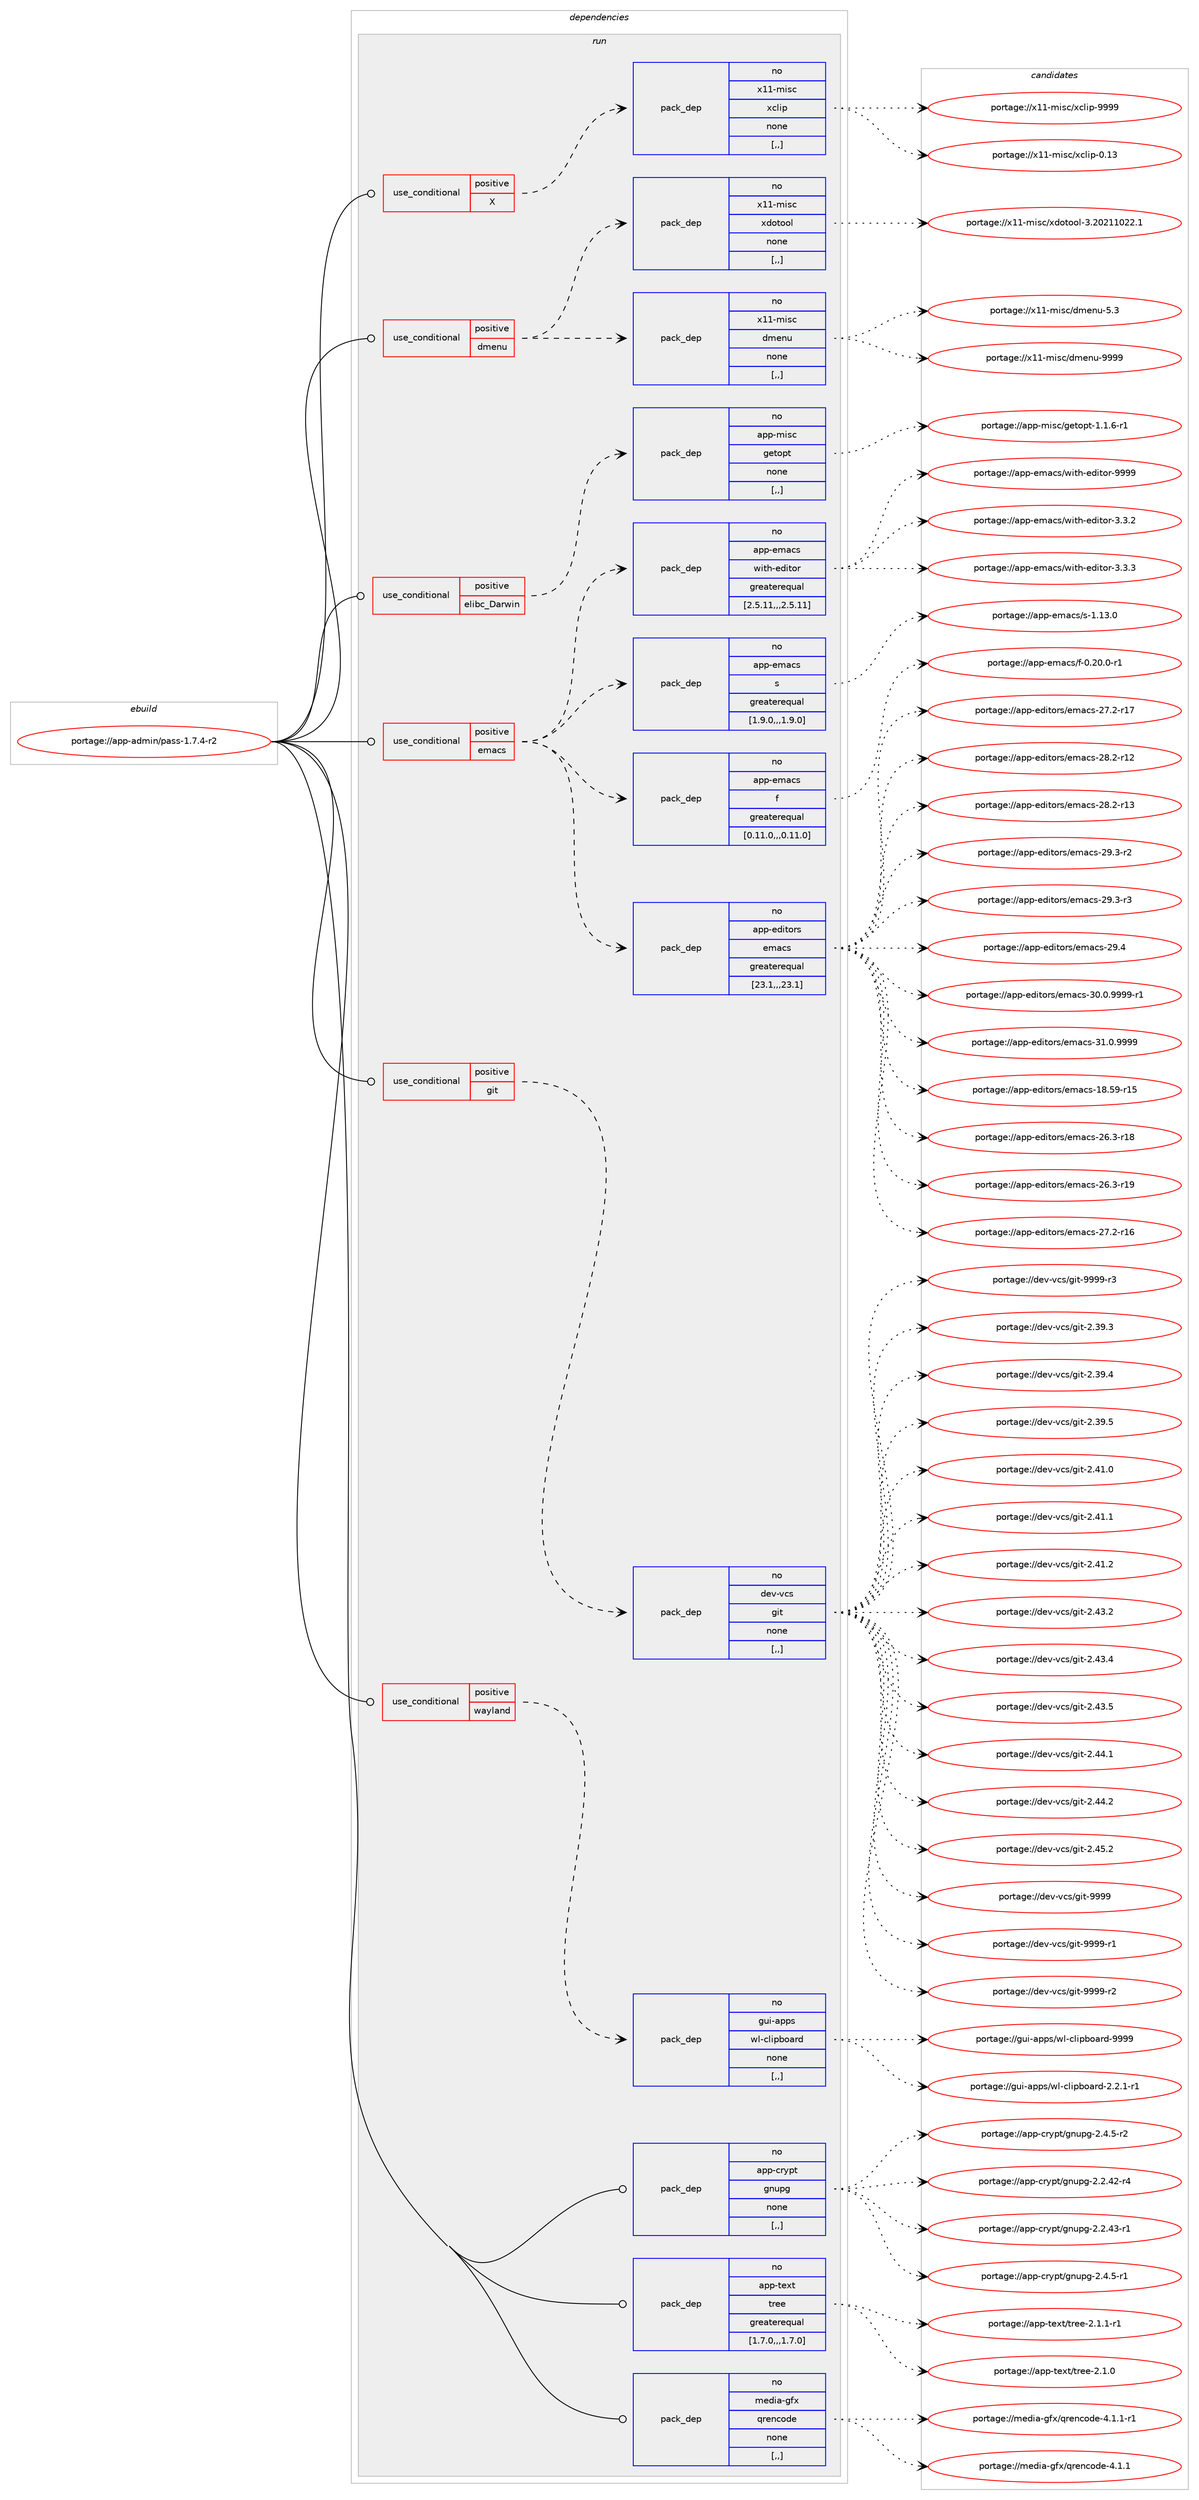 digraph prolog {

# *************
# Graph options
# *************

newrank=true;
concentrate=true;
compound=true;
graph [rankdir=LR,fontname=Helvetica,fontsize=10,ranksep=1.5];#, ranksep=2.5, nodesep=0.2];
edge  [arrowhead=vee];
node  [fontname=Helvetica,fontsize=10];

# **********
# The ebuild
# **********

subgraph cluster_leftcol {
color=gray;
rank=same;
label=<<i>ebuild</i>>;
id [label="portage://app-admin/pass-1.7.4-r2", color=red, width=4, href="../app-admin/pass-1.7.4-r2.svg"];
}

# ****************
# The dependencies
# ****************

subgraph cluster_midcol {
color=gray;
label=<<i>dependencies</i>>;
subgraph cluster_compile {
fillcolor="#eeeeee";
style=filled;
label=<<i>compile</i>>;
}
subgraph cluster_compileandrun {
fillcolor="#eeeeee";
style=filled;
label=<<i>compile and run</i>>;
}
subgraph cluster_run {
fillcolor="#eeeeee";
style=filled;
label=<<i>run</i>>;
subgraph cond700 {
dependency3302 [label=<<TABLE BORDER="0" CELLBORDER="1" CELLSPACING="0" CELLPADDING="4"><TR><TD ROWSPAN="3" CELLPADDING="10">use_conditional</TD></TR><TR><TD>positive</TD></TR><TR><TD>X</TD></TR></TABLE>>, shape=none, color=red];
subgraph pack2586 {
dependency3303 [label=<<TABLE BORDER="0" CELLBORDER="1" CELLSPACING="0" CELLPADDING="4" WIDTH="220"><TR><TD ROWSPAN="6" CELLPADDING="30">pack_dep</TD></TR><TR><TD WIDTH="110">no</TD></TR><TR><TD>x11-misc</TD></TR><TR><TD>xclip</TD></TR><TR><TD>none</TD></TR><TR><TD>[,,]</TD></TR></TABLE>>, shape=none, color=blue];
}
dependency3302:e -> dependency3303:w [weight=20,style="dashed",arrowhead="vee"];
}
id:e -> dependency3302:w [weight=20,style="solid",arrowhead="odot"];
subgraph cond701 {
dependency3304 [label=<<TABLE BORDER="0" CELLBORDER="1" CELLSPACING="0" CELLPADDING="4"><TR><TD ROWSPAN="3" CELLPADDING="10">use_conditional</TD></TR><TR><TD>positive</TD></TR><TR><TD>dmenu</TD></TR></TABLE>>, shape=none, color=red];
subgraph pack2587 {
dependency3305 [label=<<TABLE BORDER="0" CELLBORDER="1" CELLSPACING="0" CELLPADDING="4" WIDTH="220"><TR><TD ROWSPAN="6" CELLPADDING="30">pack_dep</TD></TR><TR><TD WIDTH="110">no</TD></TR><TR><TD>x11-misc</TD></TR><TR><TD>dmenu</TD></TR><TR><TD>none</TD></TR><TR><TD>[,,]</TD></TR></TABLE>>, shape=none, color=blue];
}
dependency3304:e -> dependency3305:w [weight=20,style="dashed",arrowhead="vee"];
subgraph pack2588 {
dependency3306 [label=<<TABLE BORDER="0" CELLBORDER="1" CELLSPACING="0" CELLPADDING="4" WIDTH="220"><TR><TD ROWSPAN="6" CELLPADDING="30">pack_dep</TD></TR><TR><TD WIDTH="110">no</TD></TR><TR><TD>x11-misc</TD></TR><TR><TD>xdotool</TD></TR><TR><TD>none</TD></TR><TR><TD>[,,]</TD></TR></TABLE>>, shape=none, color=blue];
}
dependency3304:e -> dependency3306:w [weight=20,style="dashed",arrowhead="vee"];
}
id:e -> dependency3304:w [weight=20,style="solid",arrowhead="odot"];
subgraph cond702 {
dependency3307 [label=<<TABLE BORDER="0" CELLBORDER="1" CELLSPACING="0" CELLPADDING="4"><TR><TD ROWSPAN="3" CELLPADDING="10">use_conditional</TD></TR><TR><TD>positive</TD></TR><TR><TD>elibc_Darwin</TD></TR></TABLE>>, shape=none, color=red];
subgraph pack2589 {
dependency3308 [label=<<TABLE BORDER="0" CELLBORDER="1" CELLSPACING="0" CELLPADDING="4" WIDTH="220"><TR><TD ROWSPAN="6" CELLPADDING="30">pack_dep</TD></TR><TR><TD WIDTH="110">no</TD></TR><TR><TD>app-misc</TD></TR><TR><TD>getopt</TD></TR><TR><TD>none</TD></TR><TR><TD>[,,]</TD></TR></TABLE>>, shape=none, color=blue];
}
dependency3307:e -> dependency3308:w [weight=20,style="dashed",arrowhead="vee"];
}
id:e -> dependency3307:w [weight=20,style="solid",arrowhead="odot"];
subgraph cond703 {
dependency3309 [label=<<TABLE BORDER="0" CELLBORDER="1" CELLSPACING="0" CELLPADDING="4"><TR><TD ROWSPAN="3" CELLPADDING="10">use_conditional</TD></TR><TR><TD>positive</TD></TR><TR><TD>emacs</TD></TR></TABLE>>, shape=none, color=red];
subgraph pack2590 {
dependency3310 [label=<<TABLE BORDER="0" CELLBORDER="1" CELLSPACING="0" CELLPADDING="4" WIDTH="220"><TR><TD ROWSPAN="6" CELLPADDING="30">pack_dep</TD></TR><TR><TD WIDTH="110">no</TD></TR><TR><TD>app-editors</TD></TR><TR><TD>emacs</TD></TR><TR><TD>greaterequal</TD></TR><TR><TD>[23.1,,,23.1]</TD></TR></TABLE>>, shape=none, color=blue];
}
dependency3309:e -> dependency3310:w [weight=20,style="dashed",arrowhead="vee"];
subgraph pack2591 {
dependency3311 [label=<<TABLE BORDER="0" CELLBORDER="1" CELLSPACING="0" CELLPADDING="4" WIDTH="220"><TR><TD ROWSPAN="6" CELLPADDING="30">pack_dep</TD></TR><TR><TD WIDTH="110">no</TD></TR><TR><TD>app-emacs</TD></TR><TR><TD>f</TD></TR><TR><TD>greaterequal</TD></TR><TR><TD>[0.11.0,,,0.11.0]</TD></TR></TABLE>>, shape=none, color=blue];
}
dependency3309:e -> dependency3311:w [weight=20,style="dashed",arrowhead="vee"];
subgraph pack2592 {
dependency3312 [label=<<TABLE BORDER="0" CELLBORDER="1" CELLSPACING="0" CELLPADDING="4" WIDTH="220"><TR><TD ROWSPAN="6" CELLPADDING="30">pack_dep</TD></TR><TR><TD WIDTH="110">no</TD></TR><TR><TD>app-emacs</TD></TR><TR><TD>s</TD></TR><TR><TD>greaterequal</TD></TR><TR><TD>[1.9.0,,,1.9.0]</TD></TR></TABLE>>, shape=none, color=blue];
}
dependency3309:e -> dependency3312:w [weight=20,style="dashed",arrowhead="vee"];
subgraph pack2593 {
dependency3313 [label=<<TABLE BORDER="0" CELLBORDER="1" CELLSPACING="0" CELLPADDING="4" WIDTH="220"><TR><TD ROWSPAN="6" CELLPADDING="30">pack_dep</TD></TR><TR><TD WIDTH="110">no</TD></TR><TR><TD>app-emacs</TD></TR><TR><TD>with-editor</TD></TR><TR><TD>greaterequal</TD></TR><TR><TD>[2.5.11,,,2.5.11]</TD></TR></TABLE>>, shape=none, color=blue];
}
dependency3309:e -> dependency3313:w [weight=20,style="dashed",arrowhead="vee"];
}
id:e -> dependency3309:w [weight=20,style="solid",arrowhead="odot"];
subgraph cond704 {
dependency3314 [label=<<TABLE BORDER="0" CELLBORDER="1" CELLSPACING="0" CELLPADDING="4"><TR><TD ROWSPAN="3" CELLPADDING="10">use_conditional</TD></TR><TR><TD>positive</TD></TR><TR><TD>git</TD></TR></TABLE>>, shape=none, color=red];
subgraph pack2594 {
dependency3315 [label=<<TABLE BORDER="0" CELLBORDER="1" CELLSPACING="0" CELLPADDING="4" WIDTH="220"><TR><TD ROWSPAN="6" CELLPADDING="30">pack_dep</TD></TR><TR><TD WIDTH="110">no</TD></TR><TR><TD>dev-vcs</TD></TR><TR><TD>git</TD></TR><TR><TD>none</TD></TR><TR><TD>[,,]</TD></TR></TABLE>>, shape=none, color=blue];
}
dependency3314:e -> dependency3315:w [weight=20,style="dashed",arrowhead="vee"];
}
id:e -> dependency3314:w [weight=20,style="solid",arrowhead="odot"];
subgraph cond705 {
dependency3316 [label=<<TABLE BORDER="0" CELLBORDER="1" CELLSPACING="0" CELLPADDING="4"><TR><TD ROWSPAN="3" CELLPADDING="10">use_conditional</TD></TR><TR><TD>positive</TD></TR><TR><TD>wayland</TD></TR></TABLE>>, shape=none, color=red];
subgraph pack2595 {
dependency3317 [label=<<TABLE BORDER="0" CELLBORDER="1" CELLSPACING="0" CELLPADDING="4" WIDTH="220"><TR><TD ROWSPAN="6" CELLPADDING="30">pack_dep</TD></TR><TR><TD WIDTH="110">no</TD></TR><TR><TD>gui-apps</TD></TR><TR><TD>wl-clipboard</TD></TR><TR><TD>none</TD></TR><TR><TD>[,,]</TD></TR></TABLE>>, shape=none, color=blue];
}
dependency3316:e -> dependency3317:w [weight=20,style="dashed",arrowhead="vee"];
}
id:e -> dependency3316:w [weight=20,style="solid",arrowhead="odot"];
subgraph pack2596 {
dependency3318 [label=<<TABLE BORDER="0" CELLBORDER="1" CELLSPACING="0" CELLPADDING="4" WIDTH="220"><TR><TD ROWSPAN="6" CELLPADDING="30">pack_dep</TD></TR><TR><TD WIDTH="110">no</TD></TR><TR><TD>app-crypt</TD></TR><TR><TD>gnupg</TD></TR><TR><TD>none</TD></TR><TR><TD>[,,]</TD></TR></TABLE>>, shape=none, color=blue];
}
id:e -> dependency3318:w [weight=20,style="solid",arrowhead="odot"];
subgraph pack2597 {
dependency3319 [label=<<TABLE BORDER="0" CELLBORDER="1" CELLSPACING="0" CELLPADDING="4" WIDTH="220"><TR><TD ROWSPAN="6" CELLPADDING="30">pack_dep</TD></TR><TR><TD WIDTH="110">no</TD></TR><TR><TD>app-text</TD></TR><TR><TD>tree</TD></TR><TR><TD>greaterequal</TD></TR><TR><TD>[1.7.0,,,1.7.0]</TD></TR></TABLE>>, shape=none, color=blue];
}
id:e -> dependency3319:w [weight=20,style="solid",arrowhead="odot"];
subgraph pack2598 {
dependency3320 [label=<<TABLE BORDER="0" CELLBORDER="1" CELLSPACING="0" CELLPADDING="4" WIDTH="220"><TR><TD ROWSPAN="6" CELLPADDING="30">pack_dep</TD></TR><TR><TD WIDTH="110">no</TD></TR><TR><TD>media-gfx</TD></TR><TR><TD>qrencode</TD></TR><TR><TD>none</TD></TR><TR><TD>[,,]</TD></TR></TABLE>>, shape=none, color=blue];
}
id:e -> dependency3320:w [weight=20,style="solid",arrowhead="odot"];
}
}

# **************
# The candidates
# **************

subgraph cluster_choices {
rank=same;
color=gray;
label=<<i>candidates</i>>;

subgraph choice2586 {
color=black;
nodesep=1;
choice1204949451091051159947120991081051124548464951 [label="portage://x11-misc/xclip-0.13", color=red, width=4,href="../x11-misc/xclip-0.13.svg"];
choice1204949451091051159947120991081051124557575757 [label="portage://x11-misc/xclip-9999", color=red, width=4,href="../x11-misc/xclip-9999.svg"];
dependency3303:e -> choice1204949451091051159947120991081051124548464951:w [style=dotted,weight="100"];
dependency3303:e -> choice1204949451091051159947120991081051124557575757:w [style=dotted,weight="100"];
}
subgraph choice2587 {
color=black;
nodesep=1;
choice120494945109105115994710010910111011745534651 [label="portage://x11-misc/dmenu-5.3", color=red, width=4,href="../x11-misc/dmenu-5.3.svg"];
choice12049494510910511599471001091011101174557575757 [label="portage://x11-misc/dmenu-9999", color=red, width=4,href="../x11-misc/dmenu-9999.svg"];
dependency3305:e -> choice120494945109105115994710010910111011745534651:w [style=dotted,weight="100"];
dependency3305:e -> choice12049494510910511599471001091011101174557575757:w [style=dotted,weight="100"];
}
subgraph choice2588 {
color=black;
nodesep=1;
choice120494945109105115994712010011111611111110845514650485049494850504649 [label="portage://x11-misc/xdotool-3.20211022.1", color=red, width=4,href="../x11-misc/xdotool-3.20211022.1.svg"];
dependency3306:e -> choice120494945109105115994712010011111611111110845514650485049494850504649:w [style=dotted,weight="100"];
}
subgraph choice2589 {
color=black;
nodesep=1;
choice971121124510910511599471031011161111121164549464946544511449 [label="portage://app-misc/getopt-1.1.6-r1", color=red, width=4,href="../app-misc/getopt-1.1.6-r1.svg"];
dependency3308:e -> choice971121124510910511599471031011161111121164549464946544511449:w [style=dotted,weight="100"];
}
subgraph choice2590 {
color=black;
nodesep=1;
choice9711211245101100105116111114115471011099799115454956465357451144953 [label="portage://app-editors/emacs-18.59-r15", color=red, width=4,href="../app-editors/emacs-18.59-r15.svg"];
choice97112112451011001051161111141154710110997991154550544651451144956 [label="portage://app-editors/emacs-26.3-r18", color=red, width=4,href="../app-editors/emacs-26.3-r18.svg"];
choice97112112451011001051161111141154710110997991154550544651451144957 [label="portage://app-editors/emacs-26.3-r19", color=red, width=4,href="../app-editors/emacs-26.3-r19.svg"];
choice97112112451011001051161111141154710110997991154550554650451144954 [label="portage://app-editors/emacs-27.2-r16", color=red, width=4,href="../app-editors/emacs-27.2-r16.svg"];
choice97112112451011001051161111141154710110997991154550554650451144955 [label="portage://app-editors/emacs-27.2-r17", color=red, width=4,href="../app-editors/emacs-27.2-r17.svg"];
choice97112112451011001051161111141154710110997991154550564650451144950 [label="portage://app-editors/emacs-28.2-r12", color=red, width=4,href="../app-editors/emacs-28.2-r12.svg"];
choice97112112451011001051161111141154710110997991154550564650451144951 [label="portage://app-editors/emacs-28.2-r13", color=red, width=4,href="../app-editors/emacs-28.2-r13.svg"];
choice971121124510110010511611111411547101109979911545505746514511450 [label="portage://app-editors/emacs-29.3-r2", color=red, width=4,href="../app-editors/emacs-29.3-r2.svg"];
choice971121124510110010511611111411547101109979911545505746514511451 [label="portage://app-editors/emacs-29.3-r3", color=red, width=4,href="../app-editors/emacs-29.3-r3.svg"];
choice97112112451011001051161111141154710110997991154550574652 [label="portage://app-editors/emacs-29.4", color=red, width=4,href="../app-editors/emacs-29.4.svg"];
choice9711211245101100105116111114115471011099799115455148464846575757574511449 [label="portage://app-editors/emacs-30.0.9999-r1", color=red, width=4,href="../app-editors/emacs-30.0.9999-r1.svg"];
choice971121124510110010511611111411547101109979911545514946484657575757 [label="portage://app-editors/emacs-31.0.9999", color=red, width=4,href="../app-editors/emacs-31.0.9999.svg"];
dependency3310:e -> choice9711211245101100105116111114115471011099799115454956465357451144953:w [style=dotted,weight="100"];
dependency3310:e -> choice97112112451011001051161111141154710110997991154550544651451144956:w [style=dotted,weight="100"];
dependency3310:e -> choice97112112451011001051161111141154710110997991154550544651451144957:w [style=dotted,weight="100"];
dependency3310:e -> choice97112112451011001051161111141154710110997991154550554650451144954:w [style=dotted,weight="100"];
dependency3310:e -> choice97112112451011001051161111141154710110997991154550554650451144955:w [style=dotted,weight="100"];
dependency3310:e -> choice97112112451011001051161111141154710110997991154550564650451144950:w [style=dotted,weight="100"];
dependency3310:e -> choice97112112451011001051161111141154710110997991154550564650451144951:w [style=dotted,weight="100"];
dependency3310:e -> choice971121124510110010511611111411547101109979911545505746514511450:w [style=dotted,weight="100"];
dependency3310:e -> choice971121124510110010511611111411547101109979911545505746514511451:w [style=dotted,weight="100"];
dependency3310:e -> choice97112112451011001051161111141154710110997991154550574652:w [style=dotted,weight="100"];
dependency3310:e -> choice9711211245101100105116111114115471011099799115455148464846575757574511449:w [style=dotted,weight="100"];
dependency3310:e -> choice971121124510110010511611111411547101109979911545514946484657575757:w [style=dotted,weight="100"];
}
subgraph choice2591 {
color=black;
nodesep=1;
choice9711211245101109979911547102454846504846484511449 [label="portage://app-emacs/f-0.20.0-r1", color=red, width=4,href="../app-emacs/f-0.20.0-r1.svg"];
dependency3311:e -> choice9711211245101109979911547102454846504846484511449:w [style=dotted,weight="100"];
}
subgraph choice2592 {
color=black;
nodesep=1;
choice971121124510110997991154711545494649514648 [label="portage://app-emacs/s-1.13.0", color=red, width=4,href="../app-emacs/s-1.13.0.svg"];
dependency3312:e -> choice971121124510110997991154711545494649514648:w [style=dotted,weight="100"];
}
subgraph choice2593 {
color=black;
nodesep=1;
choice971121124510110997991154711910511610445101100105116111114455146514650 [label="portage://app-emacs/with-editor-3.3.2", color=red, width=4,href="../app-emacs/with-editor-3.3.2.svg"];
choice971121124510110997991154711910511610445101100105116111114455146514651 [label="portage://app-emacs/with-editor-3.3.3", color=red, width=4,href="../app-emacs/with-editor-3.3.3.svg"];
choice9711211245101109979911547119105116104451011001051161111144557575757 [label="portage://app-emacs/with-editor-9999", color=red, width=4,href="../app-emacs/with-editor-9999.svg"];
dependency3313:e -> choice971121124510110997991154711910511610445101100105116111114455146514650:w [style=dotted,weight="100"];
dependency3313:e -> choice971121124510110997991154711910511610445101100105116111114455146514651:w [style=dotted,weight="100"];
dependency3313:e -> choice9711211245101109979911547119105116104451011001051161111144557575757:w [style=dotted,weight="100"];
}
subgraph choice2594 {
color=black;
nodesep=1;
choice10010111845118991154710310511645504651574651 [label="portage://dev-vcs/git-2.39.3", color=red, width=4,href="../dev-vcs/git-2.39.3.svg"];
choice10010111845118991154710310511645504651574652 [label="portage://dev-vcs/git-2.39.4", color=red, width=4,href="../dev-vcs/git-2.39.4.svg"];
choice10010111845118991154710310511645504651574653 [label="portage://dev-vcs/git-2.39.5", color=red, width=4,href="../dev-vcs/git-2.39.5.svg"];
choice10010111845118991154710310511645504652494648 [label="portage://dev-vcs/git-2.41.0", color=red, width=4,href="../dev-vcs/git-2.41.0.svg"];
choice10010111845118991154710310511645504652494649 [label="portage://dev-vcs/git-2.41.1", color=red, width=4,href="../dev-vcs/git-2.41.1.svg"];
choice10010111845118991154710310511645504652494650 [label="portage://dev-vcs/git-2.41.2", color=red, width=4,href="../dev-vcs/git-2.41.2.svg"];
choice10010111845118991154710310511645504652514650 [label="portage://dev-vcs/git-2.43.2", color=red, width=4,href="../dev-vcs/git-2.43.2.svg"];
choice10010111845118991154710310511645504652514652 [label="portage://dev-vcs/git-2.43.4", color=red, width=4,href="../dev-vcs/git-2.43.4.svg"];
choice10010111845118991154710310511645504652514653 [label="portage://dev-vcs/git-2.43.5", color=red, width=4,href="../dev-vcs/git-2.43.5.svg"];
choice10010111845118991154710310511645504652524649 [label="portage://dev-vcs/git-2.44.1", color=red, width=4,href="../dev-vcs/git-2.44.1.svg"];
choice10010111845118991154710310511645504652524650 [label="portage://dev-vcs/git-2.44.2", color=red, width=4,href="../dev-vcs/git-2.44.2.svg"];
choice10010111845118991154710310511645504652534650 [label="portage://dev-vcs/git-2.45.2", color=red, width=4,href="../dev-vcs/git-2.45.2.svg"];
choice1001011184511899115471031051164557575757 [label="portage://dev-vcs/git-9999", color=red, width=4,href="../dev-vcs/git-9999.svg"];
choice10010111845118991154710310511645575757574511449 [label="portage://dev-vcs/git-9999-r1", color=red, width=4,href="../dev-vcs/git-9999-r1.svg"];
choice10010111845118991154710310511645575757574511450 [label="portage://dev-vcs/git-9999-r2", color=red, width=4,href="../dev-vcs/git-9999-r2.svg"];
choice10010111845118991154710310511645575757574511451 [label="portage://dev-vcs/git-9999-r3", color=red, width=4,href="../dev-vcs/git-9999-r3.svg"];
dependency3315:e -> choice10010111845118991154710310511645504651574651:w [style=dotted,weight="100"];
dependency3315:e -> choice10010111845118991154710310511645504651574652:w [style=dotted,weight="100"];
dependency3315:e -> choice10010111845118991154710310511645504651574653:w [style=dotted,weight="100"];
dependency3315:e -> choice10010111845118991154710310511645504652494648:w [style=dotted,weight="100"];
dependency3315:e -> choice10010111845118991154710310511645504652494649:w [style=dotted,weight="100"];
dependency3315:e -> choice10010111845118991154710310511645504652494650:w [style=dotted,weight="100"];
dependency3315:e -> choice10010111845118991154710310511645504652514650:w [style=dotted,weight="100"];
dependency3315:e -> choice10010111845118991154710310511645504652514652:w [style=dotted,weight="100"];
dependency3315:e -> choice10010111845118991154710310511645504652514653:w [style=dotted,weight="100"];
dependency3315:e -> choice10010111845118991154710310511645504652524649:w [style=dotted,weight="100"];
dependency3315:e -> choice10010111845118991154710310511645504652524650:w [style=dotted,weight="100"];
dependency3315:e -> choice10010111845118991154710310511645504652534650:w [style=dotted,weight="100"];
dependency3315:e -> choice1001011184511899115471031051164557575757:w [style=dotted,weight="100"];
dependency3315:e -> choice10010111845118991154710310511645575757574511449:w [style=dotted,weight="100"];
dependency3315:e -> choice10010111845118991154710310511645575757574511450:w [style=dotted,weight="100"];
dependency3315:e -> choice10010111845118991154710310511645575757574511451:w [style=dotted,weight="100"];
}
subgraph choice2595 {
color=black;
nodesep=1;
choice103117105459711211211547119108459910810511298111971141004550465046494511449 [label="portage://gui-apps/wl-clipboard-2.2.1-r1", color=red, width=4,href="../gui-apps/wl-clipboard-2.2.1-r1.svg"];
choice103117105459711211211547119108459910810511298111971141004557575757 [label="portage://gui-apps/wl-clipboard-9999", color=red, width=4,href="../gui-apps/wl-clipboard-9999.svg"];
dependency3317:e -> choice103117105459711211211547119108459910810511298111971141004550465046494511449:w [style=dotted,weight="100"];
dependency3317:e -> choice103117105459711211211547119108459910810511298111971141004557575757:w [style=dotted,weight="100"];
}
subgraph choice2596 {
color=black;
nodesep=1;
choice97112112459911412111211647103110117112103455046504652504511452 [label="portage://app-crypt/gnupg-2.2.42-r4", color=red, width=4,href="../app-crypt/gnupg-2.2.42-r4.svg"];
choice97112112459911412111211647103110117112103455046504652514511449 [label="portage://app-crypt/gnupg-2.2.43-r1", color=red, width=4,href="../app-crypt/gnupg-2.2.43-r1.svg"];
choice971121124599114121112116471031101171121034550465246534511449 [label="portage://app-crypt/gnupg-2.4.5-r1", color=red, width=4,href="../app-crypt/gnupg-2.4.5-r1.svg"];
choice971121124599114121112116471031101171121034550465246534511450 [label="portage://app-crypt/gnupg-2.4.5-r2", color=red, width=4,href="../app-crypt/gnupg-2.4.5-r2.svg"];
dependency3318:e -> choice97112112459911412111211647103110117112103455046504652504511452:w [style=dotted,weight="100"];
dependency3318:e -> choice97112112459911412111211647103110117112103455046504652514511449:w [style=dotted,weight="100"];
dependency3318:e -> choice971121124599114121112116471031101171121034550465246534511449:w [style=dotted,weight="100"];
dependency3318:e -> choice971121124599114121112116471031101171121034550465246534511450:w [style=dotted,weight="100"];
}
subgraph choice2597 {
color=black;
nodesep=1;
choice971121124511610112011647116114101101455046494648 [label="portage://app-text/tree-2.1.0", color=red, width=4,href="../app-text/tree-2.1.0.svg"];
choice9711211245116101120116471161141011014550464946494511449 [label="portage://app-text/tree-2.1.1-r1", color=red, width=4,href="../app-text/tree-2.1.1-r1.svg"];
dependency3319:e -> choice971121124511610112011647116114101101455046494648:w [style=dotted,weight="100"];
dependency3319:e -> choice9711211245116101120116471161141011014550464946494511449:w [style=dotted,weight="100"];
}
subgraph choice2598 {
color=black;
nodesep=1;
choice10910110010597451031021204711311410111099111100101455246494649 [label="portage://media-gfx/qrencode-4.1.1", color=red, width=4,href="../media-gfx/qrencode-4.1.1.svg"];
choice109101100105974510310212047113114101110991111001014552464946494511449 [label="portage://media-gfx/qrencode-4.1.1-r1", color=red, width=4,href="../media-gfx/qrencode-4.1.1-r1.svg"];
dependency3320:e -> choice10910110010597451031021204711311410111099111100101455246494649:w [style=dotted,weight="100"];
dependency3320:e -> choice109101100105974510310212047113114101110991111001014552464946494511449:w [style=dotted,weight="100"];
}
}

}

